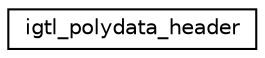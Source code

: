 digraph "Graphical Class Hierarchy"
{
  edge [fontname="Helvetica",fontsize="10",labelfontname="Helvetica",labelfontsize="10"];
  node [fontname="Helvetica",fontsize="10",shape=record];
  rankdir="LR";
  Node1 [label="igtl_polydata_header",height=0.2,width=0.4,color="black", fillcolor="white", style="filled",URL="$structigtl__polydata__header.html"];
}
